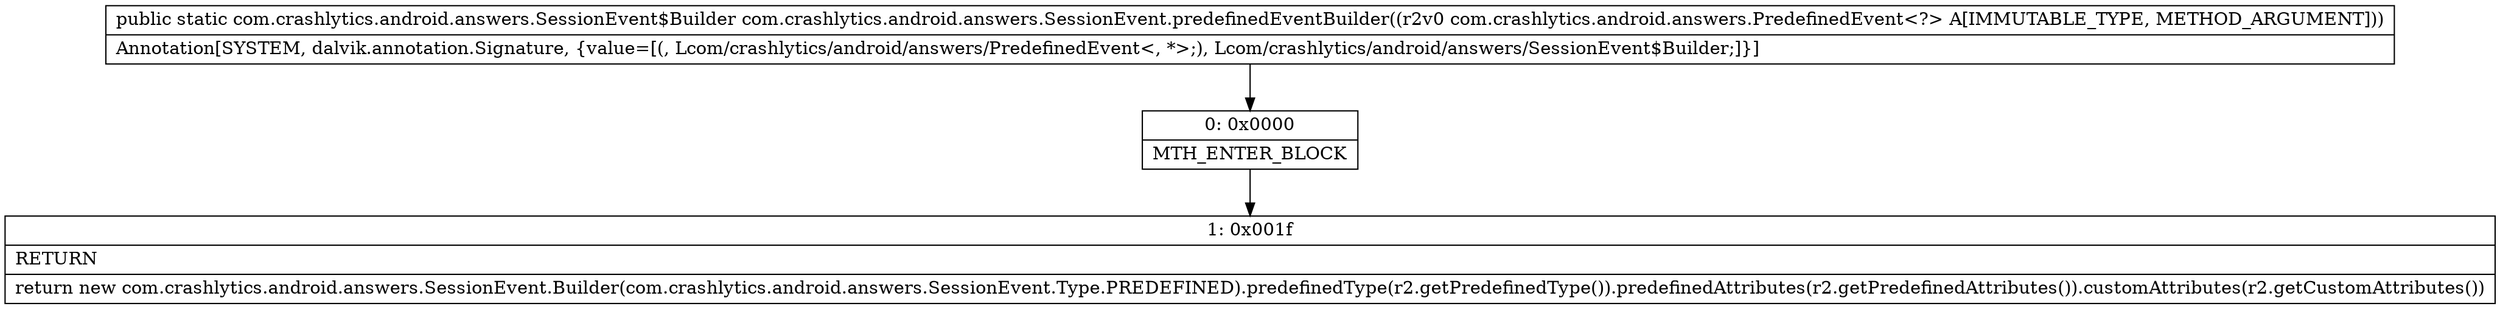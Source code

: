 digraph "CFG forcom.crashlytics.android.answers.SessionEvent.predefinedEventBuilder(Lcom\/crashlytics\/android\/answers\/PredefinedEvent;)Lcom\/crashlytics\/android\/answers\/SessionEvent$Builder;" {
Node_0 [shape=record,label="{0\:\ 0x0000|MTH_ENTER_BLOCK\l}"];
Node_1 [shape=record,label="{1\:\ 0x001f|RETURN\l|return new com.crashlytics.android.answers.SessionEvent.Builder(com.crashlytics.android.answers.SessionEvent.Type.PREDEFINED).predefinedType(r2.getPredefinedType()).predefinedAttributes(r2.getPredefinedAttributes()).customAttributes(r2.getCustomAttributes())\l}"];
MethodNode[shape=record,label="{public static com.crashlytics.android.answers.SessionEvent$Builder com.crashlytics.android.answers.SessionEvent.predefinedEventBuilder((r2v0 com.crashlytics.android.answers.PredefinedEvent\<?\> A[IMMUTABLE_TYPE, METHOD_ARGUMENT]))  | Annotation[SYSTEM, dalvik.annotation.Signature, \{value=[(, Lcom\/crashlytics\/android\/answers\/PredefinedEvent\<, *\>;), Lcom\/crashlytics\/android\/answers\/SessionEvent$Builder;]\}]\l}"];
MethodNode -> Node_0;
Node_0 -> Node_1;
}

